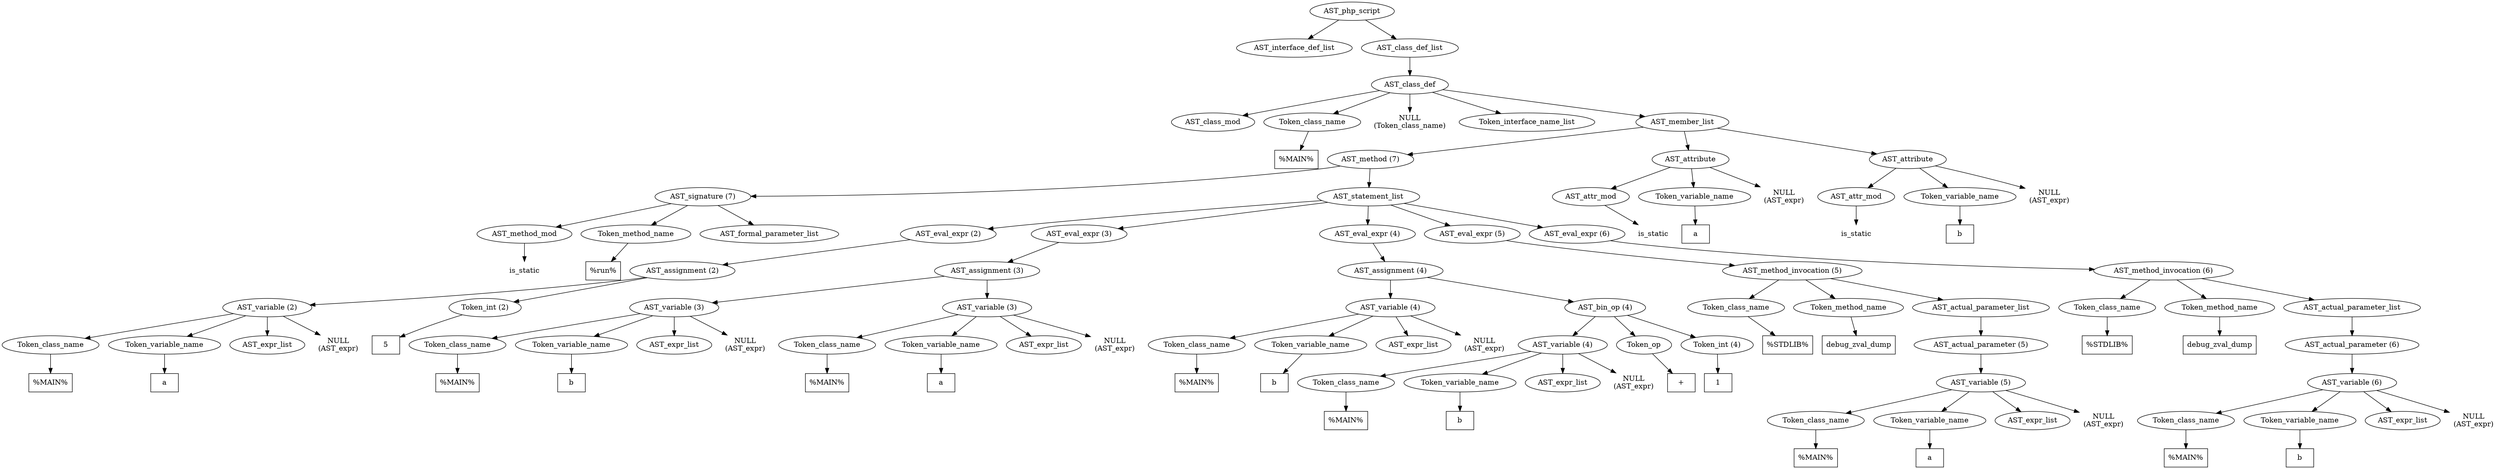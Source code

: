 /*
 * AST in dot format generated by phc -- the PHP compiler
 */

digraph AST {
node_0 [label="AST_php_script"];
node_1 [label="AST_interface_def_list"];
node_2 [label="AST_class_def_list"];
node_3 [label="AST_class_def"];
node_4 [label="AST_class_mod"];
node_5 [label="Token_class_name"];
node_6 [label="%MAIN%", shape=box]
node_5 -> node_6;
node_7 [label="NULL\n(Token_class_name)", shape=plaintext]
node_8 [label="Token_interface_name_list"];
node_9 [label="AST_member_list"];
node_10 [label="AST_method (7)"];
node_11 [label="AST_signature (7)"];
node_12 [label="AST_method_mod"];
node_13 [label="is_static", shape=plaintext]
node_12 -> node_13;
node_14 [label="Token_method_name"];
node_15 [label="%run%", shape=box]
node_14 -> node_15;
node_16 [label="AST_formal_parameter_list"];
node_11 -> node_16;
node_11 -> node_14;
node_11 -> node_12;
node_17 [label="AST_statement_list"];
node_18 [label="AST_eval_expr (2)"];
node_19 [label="AST_assignment (2)"];
node_20 [label="AST_variable (2)"];
node_21 [label="Token_class_name"];
node_22 [label="%MAIN%", shape=box]
node_21 -> node_22;
node_23 [label="Token_variable_name"];
node_24 [label="a", shape=box]
node_23 -> node_24;
node_25 [label="AST_expr_list"];
node_26 [label="NULL\n(AST_expr)", shape=plaintext]
node_20 -> node_26;
node_20 -> node_25;
node_20 -> node_23;
node_20 -> node_21;
node_27 [label="Token_int (2)"];
node_28 [label="5", shape=box]
node_27 -> node_28;
node_19 -> node_27;
node_19 -> node_20;
node_18 -> node_19;
node_29 [label="AST_eval_expr (3)"];
node_30 [label="AST_assignment (3)"];
node_31 [label="AST_variable (3)"];
node_32 [label="Token_class_name"];
node_33 [label="%MAIN%", shape=box]
node_32 -> node_33;
node_34 [label="Token_variable_name"];
node_35 [label="b", shape=box]
node_34 -> node_35;
node_36 [label="AST_expr_list"];
node_37 [label="NULL\n(AST_expr)", shape=plaintext]
node_31 -> node_37;
node_31 -> node_36;
node_31 -> node_34;
node_31 -> node_32;
node_38 [label="AST_variable (3)"];
node_39 [label="Token_class_name"];
node_40 [label="%MAIN%", shape=box]
node_39 -> node_40;
node_41 [label="Token_variable_name"];
node_42 [label="a", shape=box]
node_41 -> node_42;
node_43 [label="AST_expr_list"];
node_44 [label="NULL\n(AST_expr)", shape=plaintext]
node_38 -> node_44;
node_38 -> node_43;
node_38 -> node_41;
node_38 -> node_39;
node_30 -> node_38;
node_30 -> node_31;
node_29 -> node_30;
node_45 [label="AST_eval_expr (4)"];
node_46 [label="AST_assignment (4)"];
node_47 [label="AST_variable (4)"];
node_48 [label="Token_class_name"];
node_49 [label="%MAIN%", shape=box]
node_48 -> node_49;
node_50 [label="Token_variable_name"];
node_51 [label="b", shape=box]
node_50 -> node_51;
node_52 [label="AST_expr_list"];
node_53 [label="NULL\n(AST_expr)", shape=plaintext]
node_47 -> node_53;
node_47 -> node_52;
node_47 -> node_50;
node_47 -> node_48;
node_54 [label="AST_bin_op (4)"];
node_55 [label="AST_variable (4)"];
node_56 [label="Token_class_name"];
node_57 [label="%MAIN%", shape=box]
node_56 -> node_57;
node_58 [label="Token_variable_name"];
node_59 [label="b", shape=box]
node_58 -> node_59;
node_60 [label="AST_expr_list"];
node_61 [label="NULL\n(AST_expr)", shape=plaintext]
node_55 -> node_61;
node_55 -> node_60;
node_55 -> node_58;
node_55 -> node_56;
node_62 [label="Token_op"];
node_63 [label="+", shape=box]
node_62 -> node_63;
node_64 [label="Token_int (4)"];
node_65 [label="1", shape=box]
node_64 -> node_65;
node_54 -> node_64;
node_54 -> node_62;
node_54 -> node_55;
node_46 -> node_54;
node_46 -> node_47;
node_45 -> node_46;
node_66 [label="AST_eval_expr (5)"];
node_67 [label="AST_method_invocation (5)"];
node_68 [label="Token_class_name"];
node_69 [label="%STDLIB%", shape=box]
node_68 -> node_69;
node_70 [label="Token_method_name"];
node_71 [label="debug_zval_dump", shape=box]
node_70 -> node_71;
node_72 [label="AST_actual_parameter_list"];
node_73 [label="AST_actual_parameter (5)"];
node_74 [label="AST_variable (5)"];
node_75 [label="Token_class_name"];
node_76 [label="%MAIN%", shape=box]
node_75 -> node_76;
node_77 [label="Token_variable_name"];
node_78 [label="a", shape=box]
node_77 -> node_78;
node_79 [label="AST_expr_list"];
node_80 [label="NULL\n(AST_expr)", shape=plaintext]
node_74 -> node_80;
node_74 -> node_79;
node_74 -> node_77;
node_74 -> node_75;
node_73 -> node_74;
node_72 -> node_73;
node_67 -> node_72;
node_67 -> node_70;
node_67 -> node_68;
node_66 -> node_67;
node_81 [label="AST_eval_expr (6)"];
node_82 [label="AST_method_invocation (6)"];
node_83 [label="Token_class_name"];
node_84 [label="%STDLIB%", shape=box]
node_83 -> node_84;
node_85 [label="Token_method_name"];
node_86 [label="debug_zval_dump", shape=box]
node_85 -> node_86;
node_87 [label="AST_actual_parameter_list"];
node_88 [label="AST_actual_parameter (6)"];
node_89 [label="AST_variable (6)"];
node_90 [label="Token_class_name"];
node_91 [label="%MAIN%", shape=box]
node_90 -> node_91;
node_92 [label="Token_variable_name"];
node_93 [label="b", shape=box]
node_92 -> node_93;
node_94 [label="AST_expr_list"];
node_95 [label="NULL\n(AST_expr)", shape=plaintext]
node_89 -> node_95;
node_89 -> node_94;
node_89 -> node_92;
node_89 -> node_90;
node_88 -> node_89;
node_87 -> node_88;
node_82 -> node_87;
node_82 -> node_85;
node_82 -> node_83;
node_81 -> node_82;
node_17 -> node_81;
node_17 -> node_66;
node_17 -> node_45;
node_17 -> node_29;
node_17 -> node_18;
node_10 -> node_17;
node_10 -> node_11;
node_96 [label="AST_attribute"];
node_97 [label="AST_attr_mod"];
node_98 [label="is_static", shape=plaintext]
node_97 -> node_98;
node_99 [label="Token_variable_name"];
node_100 [label="a", shape=box]
node_99 -> node_100;
node_101 [label="NULL\n(AST_expr)", shape=plaintext]
node_96 -> node_101;
node_96 -> node_99;
node_96 -> node_97;
node_102 [label="AST_attribute"];
node_103 [label="AST_attr_mod"];
node_104 [label="is_static", shape=plaintext]
node_103 -> node_104;
node_105 [label="Token_variable_name"];
node_106 [label="b", shape=box]
node_105 -> node_106;
node_107 [label="NULL\n(AST_expr)", shape=plaintext]
node_102 -> node_107;
node_102 -> node_105;
node_102 -> node_103;
node_9 -> node_102;
node_9 -> node_96;
node_9 -> node_10;
node_3 -> node_9;
node_3 -> node_8;
node_3 -> node_7;
node_3 -> node_5;
node_3 -> node_4;
node_2 -> node_3;
node_0 -> node_2;
node_0 -> node_1;
}

